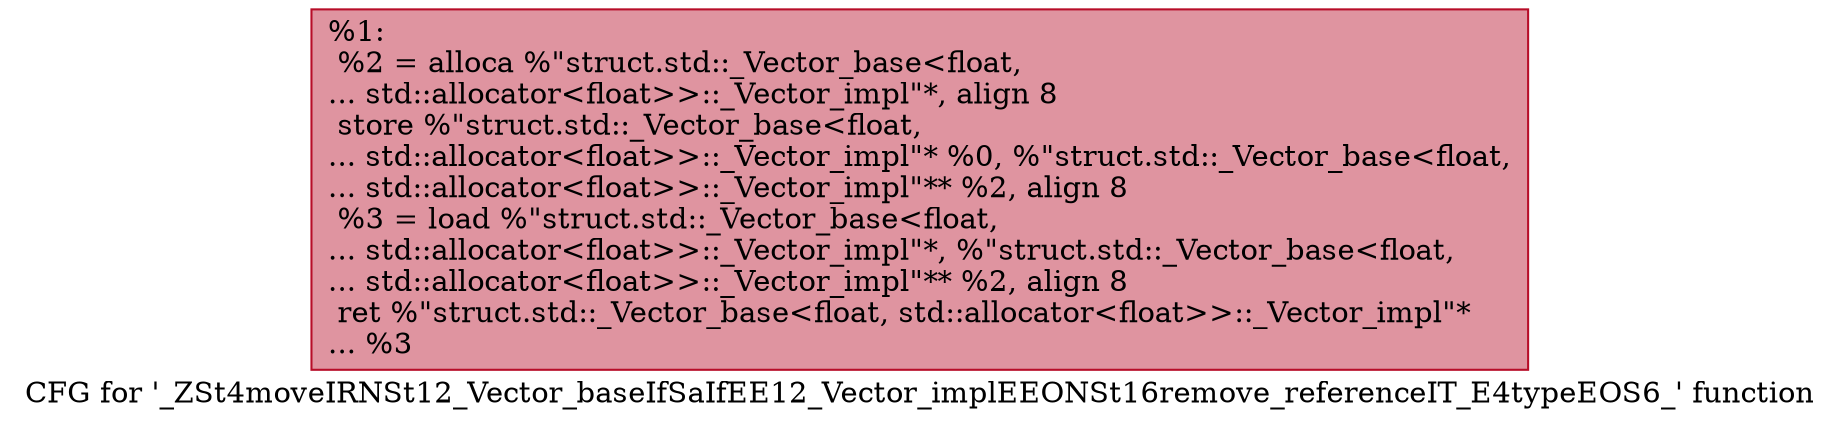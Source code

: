 digraph "CFG for '_ZSt4moveIRNSt12_Vector_baseIfSaIfEE12_Vector_implEEONSt16remove_referenceIT_E4typeEOS6_' function" {
	label="CFG for '_ZSt4moveIRNSt12_Vector_baseIfSaIfEE12_Vector_implEEONSt16remove_referenceIT_E4typeEOS6_' function";

	Node0x55e660220100 [shape=record,color="#b70d28ff", style=filled, fillcolor="#b70d2870",label="{%1:\l  %2 = alloca %\"struct.std::_Vector_base\<float,\l... std::allocator\<float\>\>::_Vector_impl\"*, align 8\l  store %\"struct.std::_Vector_base\<float,\l... std::allocator\<float\>\>::_Vector_impl\"* %0, %\"struct.std::_Vector_base\<float,\l... std::allocator\<float\>\>::_Vector_impl\"** %2, align 8\l  %3 = load %\"struct.std::_Vector_base\<float,\l... std::allocator\<float\>\>::_Vector_impl\"*, %\"struct.std::_Vector_base\<float,\l... std::allocator\<float\>\>::_Vector_impl\"** %2, align 8\l  ret %\"struct.std::_Vector_base\<float, std::allocator\<float\>\>::_Vector_impl\"*\l... %3\l}"];
}

